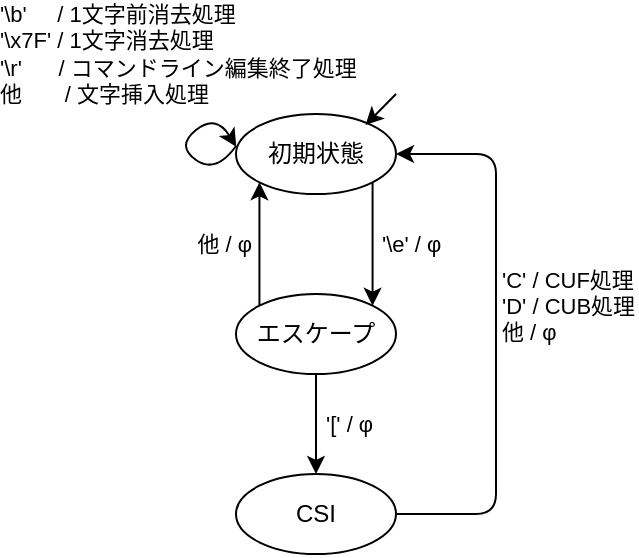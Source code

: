 <mxfile version="13.6.4" type="device"><diagram id="h6jYMqG2hndfrR3YiHAO" name="ページ1"><mxGraphModel dx="813" dy="429" grid="1" gridSize="10" guides="1" tooltips="1" connect="1" arrows="1" fold="1" page="1" pageScale="1" pageWidth="827" pageHeight="1169" math="0" shadow="0"><root><mxCell id="0"/><mxCell id="1" parent="0"/><mxCell id="aW7AQJaBgC9axXig7uCK-1" value="初期状態" style="ellipse;whiteSpace=wrap;html=1;" parent="1" vertex="1"><mxGeometry x="320" y="230" width="80" height="40" as="geometry"/></mxCell><mxCell id="yMNo784OAK5LPn4Ll48q-1" value="他 / φ" style="edgeStyle=orthogonalEdgeStyle;rounded=0;orthogonalLoop=1;jettySize=auto;html=1;entryX=0;entryY=1;entryDx=0;entryDy=0;exitX=0;exitY=0;exitDx=0;exitDy=0;align=right;spacing=5;" edge="1" parent="1" source="aW7AQJaBgC9axXig7uCK-2" target="aW7AQJaBgC9axXig7uCK-1"><mxGeometry relative="1" as="geometry"/></mxCell><mxCell id="aW7AQJaBgC9axXig7uCK-2" value="エスケープ" style="ellipse;whiteSpace=wrap;html=1;" parent="1" vertex="1"><mxGeometry x="320" y="320" width="80" height="40" as="geometry"/></mxCell><mxCell id="aW7AQJaBgC9axXig7uCK-3" value="'\e' / φ" style="endArrow=classic;html=1;exitX=1;exitY=1;exitDx=0;exitDy=0;entryX=1;entryY=0;entryDx=0;entryDy=0;align=left;fontSize=11;spacing=5;" parent="1" source="aW7AQJaBgC9axXig7uCK-1" target="aW7AQJaBgC9axXig7uCK-2" edge="1"><mxGeometry width="50" height="50" relative="1" as="geometry"><mxPoint x="460" y="340" as="sourcePoint"/><mxPoint x="510" y="290" as="targetPoint"/></mxGeometry></mxCell><mxCell id="aW7AQJaBgC9axXig7uCK-4" value="CSI" style="ellipse;whiteSpace=wrap;html=1;" parent="1" vertex="1"><mxGeometry x="320" y="410" width="80" height="40" as="geometry"/></mxCell><mxCell id="aW7AQJaBgC9axXig7uCK-5" value="'[' / φ" style="endArrow=classic;html=1;align=left;exitX=0.5;exitY=1;exitDx=0;exitDy=0;spacing=5;" parent="1" source="aW7AQJaBgC9axXig7uCK-2" target="aW7AQJaBgC9axXig7uCK-4" edge="1"><mxGeometry width="50" height="50" relative="1" as="geometry"><mxPoint x="460" y="500" as="sourcePoint"/><mxPoint x="510" y="450" as="targetPoint"/></mxGeometry></mxCell><mxCell id="aW7AQJaBgC9axXig7uCK-9" value="" style="edgeStyle=segmentEdgeStyle;endArrow=classic;html=1;fontSize=11;align=left;entryX=1;entryY=0.5;entryDx=0;entryDy=0;exitX=1;exitY=0.5;exitDx=0;exitDy=0;" parent="1" source="aW7AQJaBgC9axXig7uCK-4" target="aW7AQJaBgC9axXig7uCK-1" edge="1"><mxGeometry width="50" height="50" relative="1" as="geometry"><mxPoint x="180" y="400" as="sourcePoint"/><mxPoint x="230" y="350" as="targetPoint"/><Array as="points"><mxPoint x="450" y="430"/><mxPoint x="450" y="250"/></Array></mxGeometry></mxCell><mxCell id="aW7AQJaBgC9axXig7uCK-10" value="&lt;span&gt;'C' / CUF処理&lt;/span&gt;&lt;br&gt;&lt;span&gt;'D' / CUB処理&lt;br&gt;他 / φ&lt;br&gt;&lt;/span&gt;" style="edgeLabel;html=1;align=left;verticalAlign=middle;resizable=0;points=[];fontSize=11;spacing=5;" parent="aW7AQJaBgC9axXig7uCK-9" vertex="1" connectable="0"><mxGeometry x="0.1" y="2" relative="1" as="geometry"><mxPoint as="offset"/></mxGeometry></mxCell><mxCell id="aW7AQJaBgC9axXig7uCK-18" value="'\b'&amp;nbsp; &amp;nbsp; &amp;nbsp;/ 1文字前消去処理&lt;br&gt;'\x7F' / 1文字消去処理&lt;br&gt;'\r'&amp;nbsp; &amp;nbsp; &amp;nbsp; / コマンドライン編集終了処理&lt;br&gt;他&amp;nbsp; &amp;nbsp; &amp;nbsp; &amp;nbsp;/ 文字挿入処理" style="curved=1;endArrow=classic;html=1;fontSize=11;align=left;entryX=0.002;entryY=0.411;entryDx=0;entryDy=0;entryPerimeter=0;labelBackgroundColor=none;" parent="1" target="aW7AQJaBgC9axXig7uCK-1" edge="1"><mxGeometry x="-0.038" y="101" width="50" height="50" relative="1" as="geometry"><mxPoint x="320" y="246" as="sourcePoint"/><mxPoint x="290" y="320" as="targetPoint"/><Array as="points"><mxPoint x="310" y="260"/><mxPoint x="290" y="246"/><mxPoint x="310" y="230"/></Array><mxPoint x="-27" y="33" as="offset"/></mxGeometry></mxCell><mxCell id="yMNo784OAK5LPn4Ll48q-3" value="" style="endArrow=classic;html=1;align=right;entryX=0.809;entryY=0.139;entryDx=0;entryDy=0;entryPerimeter=0;" edge="1" parent="1" target="aW7AQJaBgC9axXig7uCK-1"><mxGeometry width="50" height="50" relative="1" as="geometry"><mxPoint x="400" y="220" as="sourcePoint"/><mxPoint x="480" y="180" as="targetPoint"/></mxGeometry></mxCell></root></mxGraphModel></diagram></mxfile>